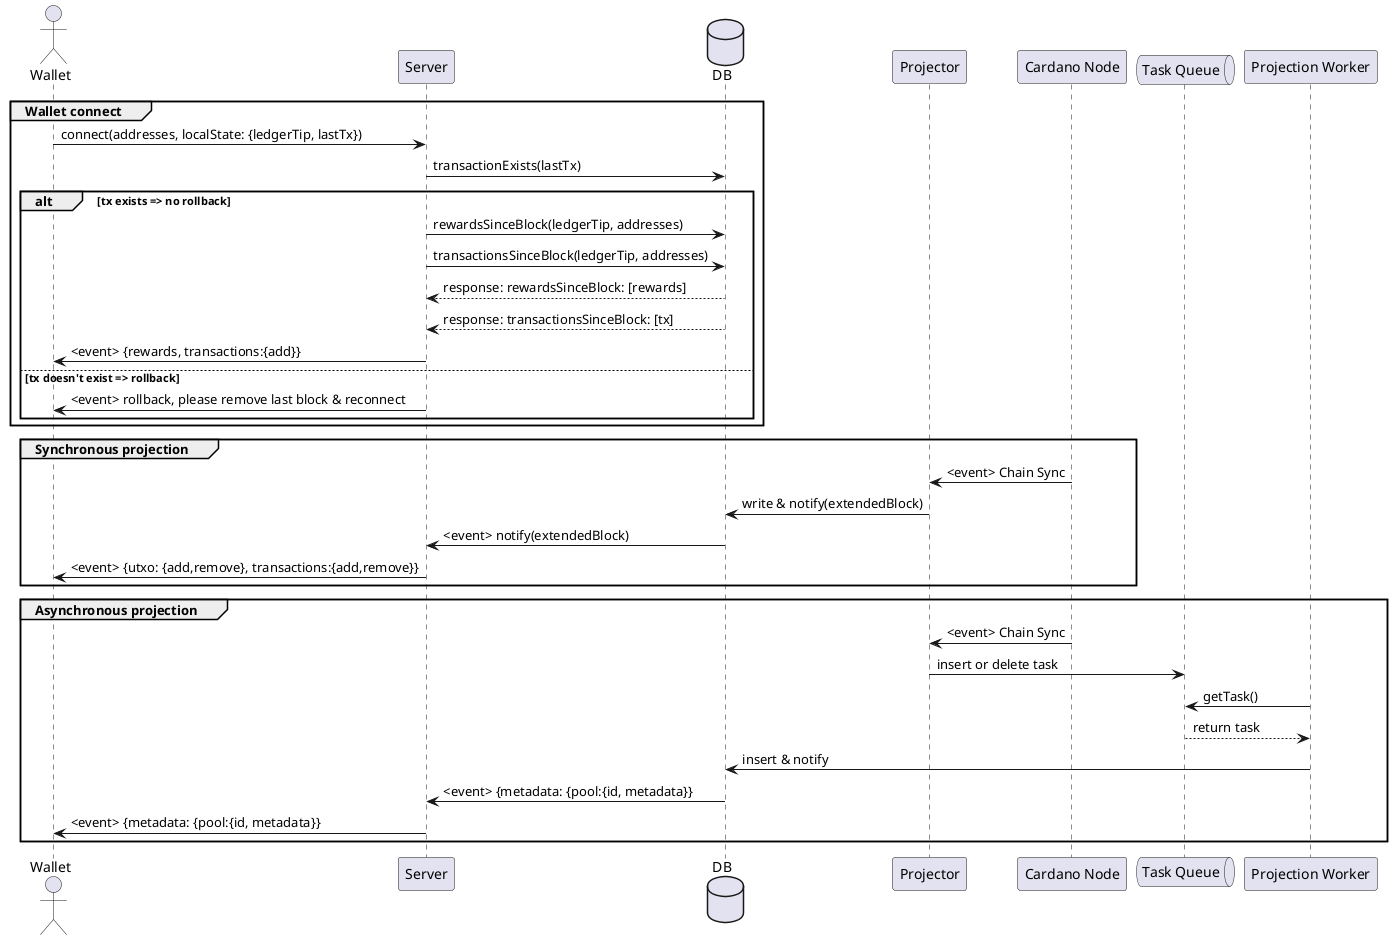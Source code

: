 @startuml Event Driven Wallet Backend

actor Wallet
participant Server
database DB
participant Projector
participant "Cardano Node" as Node
queue "Task Queue" as Queue
participant "Projection Worker" as Worker

group Wallet connect
  Wallet -> Server: connect(addresses, localState: {ledgerTip, lastTx})
  Server -> DB: transactionExists(lastTx)
  alt tx exists => no rollback
    Server -> DB: rewardsSinceBlock(ledgerTip, addresses)
    Server -> DB: transactionsSinceBlock(ledgerTip, addresses)
    DB --> Server: response: rewardsSinceBlock: [rewards]
    DB --> Server: response: transactionsSinceBlock: [tx]
    Server -> Wallet: <event> {rewards, transactions:{add}}
  else tx doesn't exist => rollback
    Server -> Wallet: <event> rollback, please remove last block & reconnect
  end
end
group Synchronous projection
  Node -> Projector: <event> Chain Sync
  Projector -> DB: write & notify(extendedBlock)
  DB -> Server: <event> notify(extendedBlock)
  Server -> Wallet: <event> {utxo: {add,remove}, transactions:{add,remove}}
end
group Asynchronous projection
  Node -> Projector: <event> Chain Sync
  Projector -> Queue: insert or delete task
  Worker -> Queue: getTask()
  Queue --> Worker: return task
  Worker -> DB: insert & notify
  DB -> Server: <event> {metadata: {pool:{id, metadata}}
  Server -> Wallet: <event> {metadata: {pool:{id, metadata}}
end

@enduml
